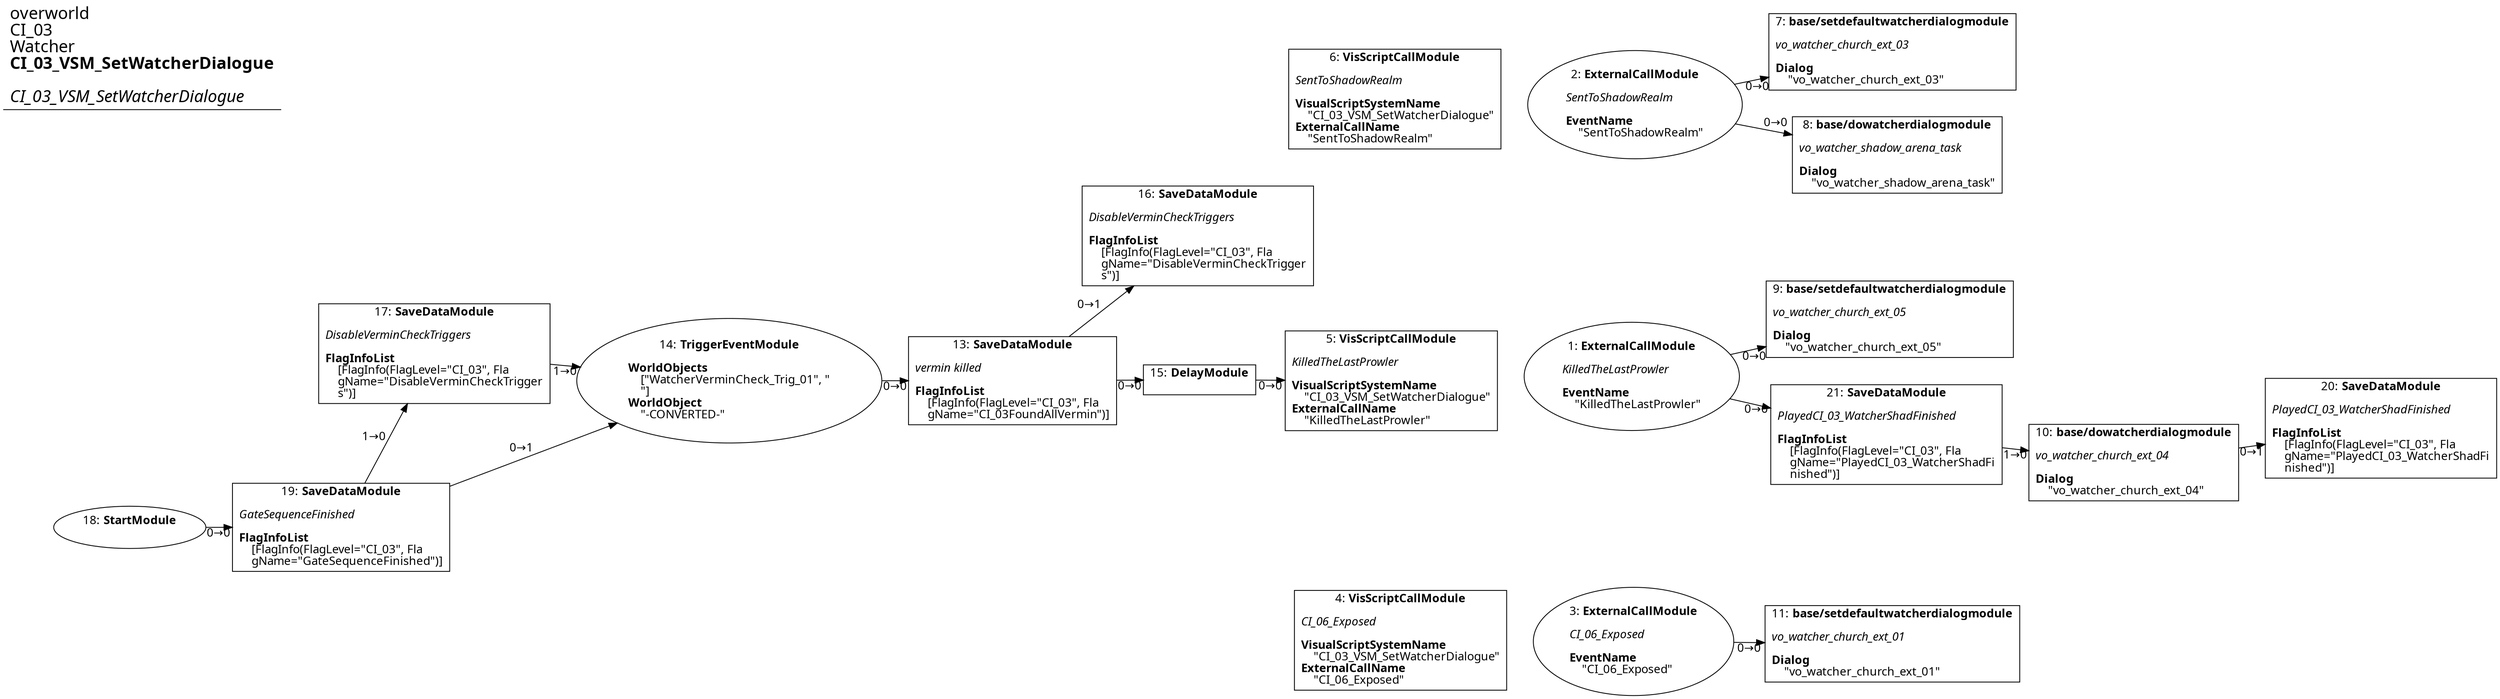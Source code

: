 digraph {
    layout = fdp;
    overlap = prism;
    sep = "+16";
    splines = spline;

    node [ shape = box ];

    graph [ fontname = "Segoe UI" ];
    node [ fontname = "Segoe UI" ];
    edge [ fontname = "Segoe UI" ];

    1 [ label = <1: <b>ExternalCallModule</b><br/><br/><i>KilledTheLastProwler<br align="left"/></i><br align="left"/><b>EventName</b><br align="left"/>    &quot;KilledTheLastProwler&quot;<br align="left"/>> ];
    1 [ shape = oval ]
    1 [ pos = "0.208,-0.689!" ];
    1 -> 9 [ label = "0→0" ];
    1 -> 21 [ label = "0→0" ];

    2 [ label = <2: <b>ExternalCallModule</b><br/><br/><i>SentToShadowRealm<br align="left"/></i><br align="left"/><b>EventName</b><br align="left"/>    &quot;SentToShadowRealm&quot;<br align="left"/>> ];
    2 [ shape = oval ]
    2 [ pos = "0.21200001,-0.40100002!" ];
    2 -> 8 [ label = "0→0" ];
    2 -> 7 [ label = "0→0" ];

    3 [ label = <3: <b>ExternalCallModule</b><br/><br/><i>CI_06_Exposed<br align="left"/></i><br align="left"/><b>EventName</b><br align="left"/>    &quot;CI_06_Exposed&quot;<br align="left"/>> ];
    3 [ shape = oval ]
    3 [ pos = "0.20700002,-0.96900004!" ];
    3 -> 11 [ label = "0→0" ];

    4 [ label = <4: <b>VisScriptCallModule</b><br/><br/><i>CI_06_Exposed<br align="left"/></i><br align="left"/><b>VisualScriptSystemName</b><br align="left"/>    &quot;CI_03_VSM_SetWatcherDialogue&quot;<br align="left"/><b>ExternalCallName</b><br align="left"/>    &quot;CI_06_Exposed&quot;<br align="left"/>> ];
    4 [ pos = "-0.009000001,-0.96800005!" ];

    5 [ label = <5: <b>VisScriptCallModule</b><br/><br/><i>KilledTheLastProwler<br align="left"/></i><br align="left"/><b>VisualScriptSystemName</b><br align="left"/>    &quot;CI_03_VSM_SetWatcherDialogue&quot;<br align="left"/><b>ExternalCallName</b><br align="left"/>    &quot;KilledTheLastProwler&quot;<br align="left"/>> ];
    5 [ pos = "-0.009000001,-0.693!" ];

    6 [ label = <6: <b>VisScriptCallModule</b><br/><br/><i>SentToShadowRealm<br align="left"/></i><br align="left"/><b>VisualScriptSystemName</b><br align="left"/>    &quot;CI_03_VSM_SetWatcherDialogue&quot;<br align="left"/><b>ExternalCallName</b><br align="left"/>    &quot;SentToShadowRealm&quot;<br align="left"/>> ];
    6 [ pos = "-0.002,-0.39600003!" ];

    7 [ label = <7: <b>base/setdefaultwatcherdialogmodule</b><br/><br/><i>vo_watcher_church_ext_03<br align="left"/></i><br align="left"/><b>Dialog</b><br align="left"/>    &quot;vo_watcher_church_ext_03&quot;<br align="left"/>> ];
    7 [ pos = "0.49100003,-0.354!" ];

    8 [ label = <8: <b>base/dowatcherdialogmodule</b><br/><br/><i>vo_watcher_shadow_arena_task<br align="left"/></i><br align="left"/><b>Dialog</b><br align="left"/>    &quot;vo_watcher_shadow_arena_task&quot;<br align="left"/>> ];
    8 [ pos = "0.49500003,-0.45100003!" ];

    9 [ label = <9: <b>base/setdefaultwatcherdialogmodule</b><br/><br/><i>vo_watcher_church_ext_05<br align="left"/></i><br align="left"/><b>Dialog</b><br align="left"/>    &quot;vo_watcher_church_ext_05&quot;<br align="left"/>> ];
    9 [ pos = "0.49300003,-0.63900006!" ];

    10 [ label = <10: <b>base/dowatcherdialogmodule</b><br/><br/><i>vo_watcher_church_ext_04<br align="left"/></i><br align="left"/><b>Dialog</b><br align="left"/>    &quot;vo_watcher_church_ext_04&quot;<br align="left"/>> ];
    10 [ pos = "0.69500005,-0.76900005!" ];
    10 -> 20 [ label = "0→1" ];

    11 [ label = <11: <b>base/setdefaultwatcherdialogmodule</b><br/><br/><i>vo_watcher_church_ext_01<br align="left"/></i><br align="left"/><b>Dialog</b><br align="left"/>    &quot;vo_watcher_church_ext_01&quot;<br align="left"/>> ];
    11 [ pos = "0.483,-0.96900004!" ];

    13 [ label = <13: <b>SaveDataModule</b><br/><br/><i>vermin killed<br align="left"/></i><br align="left"/><b>FlagInfoList</b><br align="left"/>    [FlagInfo(FlagLevel=&quot;CI_03&quot;, Fla<br align="left"/>    gName=&quot;CI_03FoundAllVermin&quot;)]<br align="left"/>> ];
    13 [ pos = "-0.48000002,-0.693!" ];
    13 -> 15 [ label = "0→0" ];
    13 -> 16 [ label = "0→1" ];

    14 [ label = <14: <b>TriggerEventModule</b><br/><br/><b>WorldObjects</b><br align="left"/>    [&quot;WatcherVerminCheck_Trig_01&quot;, &quot;<br align="left"/>    &quot;]<br align="left"/><b>WorldObject</b><br align="left"/>    &quot;-CONVERTED-&quot;<br align="left"/>> ];
    14 [ shape = oval ]
    14 [ pos = "-0.734,-0.693!" ];
    14 -> 13 [ label = "0→0" ];

    15 [ label = <15: <b>DelayModule</b><br/><br/>> ];
    15 [ pos = "-0.23400001,-0.693!" ];
    15 -> 5 [ label = "0→0" ];

    16 [ label = <16: <b>SaveDataModule</b><br/><br/><i>DisableVerminCheckTriggers<br align="left"/></i><br align="left"/><b>FlagInfoList</b><br align="left"/>    [FlagInfo(FlagLevel=&quot;CI_03&quot;, Fla<br align="left"/>    gName=&quot;DisableVerminCheckTrigger<br align="left"/>    s&quot;)]<br align="left"/>> ];
    16 [ pos = "-0.23300001,-0.541!" ];

    17 [ label = <17: <b>SaveDataModule</b><br/><br/><i>DisableVerminCheckTriggers<br align="left"/></i><br align="left"/><b>FlagInfoList</b><br align="left"/>    [FlagInfo(FlagLevel=&quot;CI_03&quot;, Fla<br align="left"/>    gName=&quot;DisableVerminCheckTrigger<br align="left"/>    s&quot;)]<br align="left"/>> ];
    17 [ pos = "-0.9850001,-0.67!" ];
    17 -> 14 [ label = "1→0" ];

    18 [ label = <18: <b>StartModule</b><br/><br/>> ];
    18 [ shape = oval ]
    18 [ pos = "-1.338,-0.84900004!" ];
    18 -> 19 [ label = "0→0" ];

    19 [ label = <19: <b>SaveDataModule</b><br/><br/><i>GateSequenceFinished<br align="left"/></i><br align="left"/><b>FlagInfoList</b><br align="left"/>    [FlagInfo(FlagLevel=&quot;CI_03&quot;, Fla<br align="left"/>    gName=&quot;GateSequenceFinished&quot;)]<br align="left"/>> ];
    19 [ pos = "-1.1650001,-0.84900004!" ];
    19 -> 17 [ label = "1→0" ];
    19 -> 14 [ label = "0→1" ];

    20 [ label = <20: <b>SaveDataModule</b><br/><br/><i>PlayedCI_03_WatcherShadFinished<br align="left"/></i><br align="left"/><b>FlagInfoList</b><br align="left"/>    [FlagInfo(FlagLevel=&quot;CI_03&quot;, Fla<br align="left"/>    gName=&quot;PlayedCI_03_WatcherShadFi<br align="left"/>    nished&quot;)]<br align="left"/>> ];
    20 [ pos = "0.9620001,-0.74600005!" ];

    21 [ label = <21: <b>SaveDataModule</b><br/><br/><i>PlayedCI_03_WatcherShadFinished<br align="left"/></i><br align="left"/><b>FlagInfoList</b><br align="left"/>    [FlagInfo(FlagLevel=&quot;CI_03&quot;, Fla<br align="left"/>    gName=&quot;PlayedCI_03_WatcherShadFi<br align="left"/>    nished&quot;)]<br align="left"/>> ];
    21 [ pos = "0.49300003,-0.74600005!" ];
    21 -> 10 [ label = "1→0" ];

    title [ pos = "-1.3390001,-0.35300002!" ];
    title [ shape = underline ];
    title [ label = <<font point-size="20">overworld<br align="left"/>CI_03<br align="left"/>Watcher<br align="left"/><b>CI_03_VSM_SetWatcherDialogue</b><br align="left"/><br/><i>CI_03_VSM_SetWatcherDialogue</i><br align="left"/></font>> ];
}
